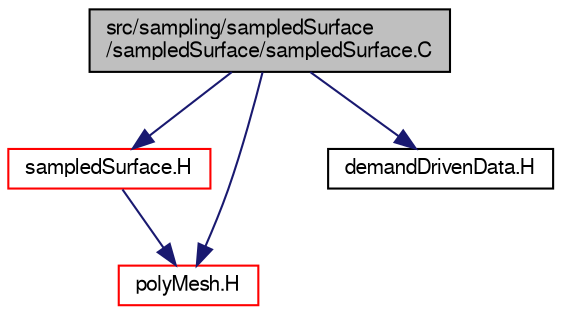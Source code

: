 digraph "src/sampling/sampledSurface/sampledSurface/sampledSurface.C"
{
  bgcolor="transparent";
  edge [fontname="FreeSans",fontsize="10",labelfontname="FreeSans",labelfontsize="10"];
  node [fontname="FreeSans",fontsize="10",shape=record];
  Node0 [label="src/sampling/sampledSurface\l/sampledSurface/sampledSurface.C",height=0.2,width=0.4,color="black", fillcolor="grey75", style="filled", fontcolor="black"];
  Node0 -> Node1 [color="midnightblue",fontsize="10",style="solid",fontname="FreeSans"];
  Node1 [label="sampledSurface.H",height=0.2,width=0.4,color="red",URL="$a14777.html"];
  Node1 -> Node162 [color="midnightblue",fontsize="10",style="solid",fontname="FreeSans"];
  Node162 [label="polyMesh.H",height=0.2,width=0.4,color="red",URL="$a11630.html"];
  Node0 -> Node162 [color="midnightblue",fontsize="10",style="solid",fontname="FreeSans"];
  Node0 -> Node329 [color="midnightblue",fontsize="10",style="solid",fontname="FreeSans"];
  Node329 [label="demandDrivenData.H",height=0.2,width=0.4,color="black",URL="$a10367.html",tooltip="Template functions to aid in the implementation of demand driven data. "];
}

